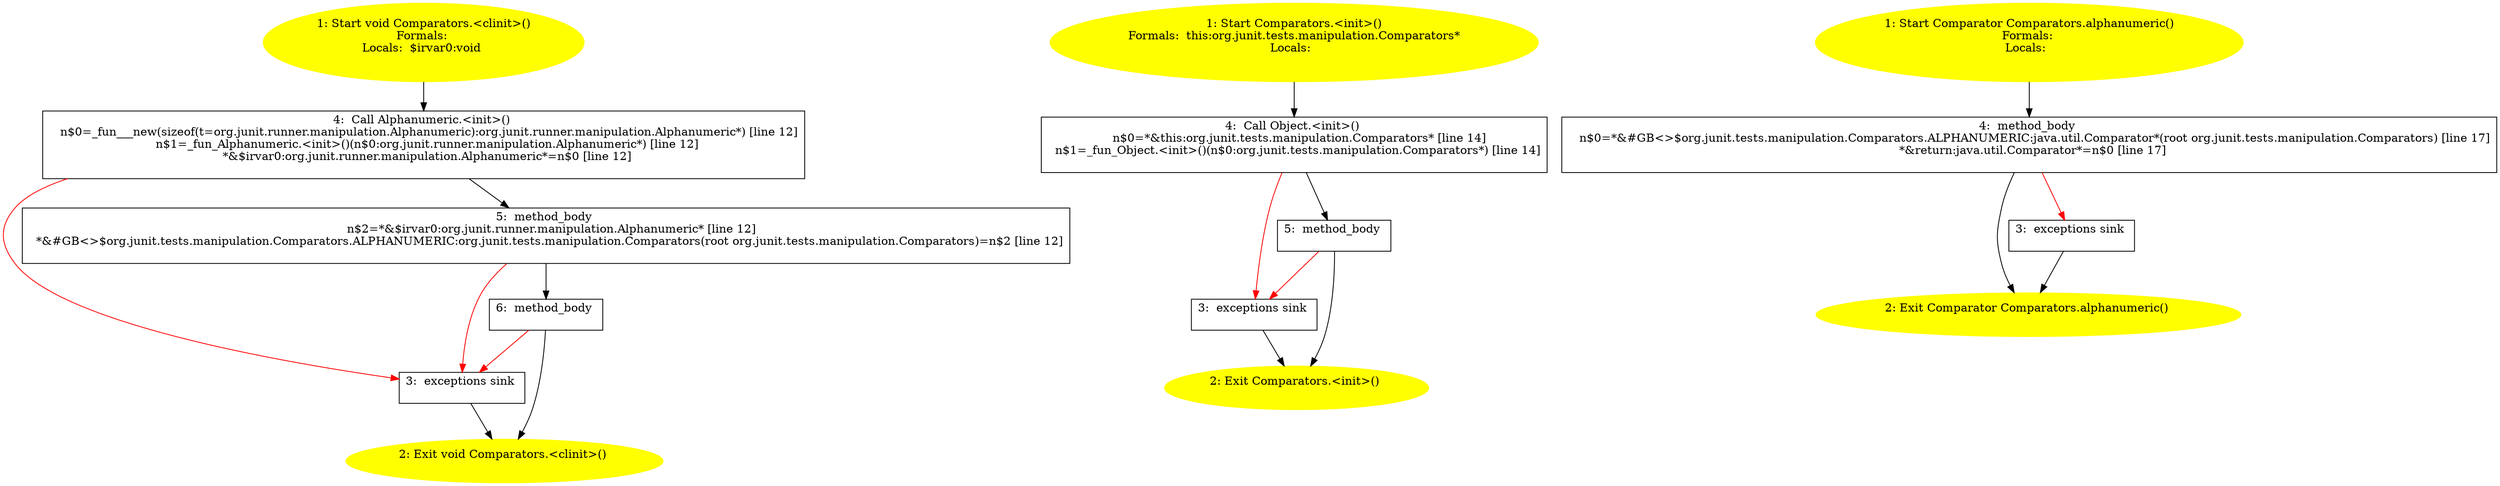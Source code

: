 /* @generated */
digraph cfg {
"org.junit.tests.manipulation.Comparators.<clinit>():void.58617e536340926900961984de642730_1" [label="1: Start void Comparators.<clinit>()\nFormals: \nLocals:  $irvar0:void \n  " color=yellow style=filled]
	

	 "org.junit.tests.manipulation.Comparators.<clinit>():void.58617e536340926900961984de642730_1" -> "org.junit.tests.manipulation.Comparators.<clinit>():void.58617e536340926900961984de642730_4" ;
"org.junit.tests.manipulation.Comparators.<clinit>():void.58617e536340926900961984de642730_2" [label="2: Exit void Comparators.<clinit>() \n  " color=yellow style=filled]
	

"org.junit.tests.manipulation.Comparators.<clinit>():void.58617e536340926900961984de642730_3" [label="3:  exceptions sink \n  " shape="box"]
	

	 "org.junit.tests.manipulation.Comparators.<clinit>():void.58617e536340926900961984de642730_3" -> "org.junit.tests.manipulation.Comparators.<clinit>():void.58617e536340926900961984de642730_2" ;
"org.junit.tests.manipulation.Comparators.<clinit>():void.58617e536340926900961984de642730_4" [label="4:  Call Alphanumeric.<init>() \n   n$0=_fun___new(sizeof(t=org.junit.runner.manipulation.Alphanumeric):org.junit.runner.manipulation.Alphanumeric*) [line 12]\n  n$1=_fun_Alphanumeric.<init>()(n$0:org.junit.runner.manipulation.Alphanumeric*) [line 12]\n  *&$irvar0:org.junit.runner.manipulation.Alphanumeric*=n$0 [line 12]\n " shape="box"]
	

	 "org.junit.tests.manipulation.Comparators.<clinit>():void.58617e536340926900961984de642730_4" -> "org.junit.tests.manipulation.Comparators.<clinit>():void.58617e536340926900961984de642730_5" ;
	 "org.junit.tests.manipulation.Comparators.<clinit>():void.58617e536340926900961984de642730_4" -> "org.junit.tests.manipulation.Comparators.<clinit>():void.58617e536340926900961984de642730_3" [color="red" ];
"org.junit.tests.manipulation.Comparators.<clinit>():void.58617e536340926900961984de642730_5" [label="5:  method_body \n   n$2=*&$irvar0:org.junit.runner.manipulation.Alphanumeric* [line 12]\n  *&#GB<>$org.junit.tests.manipulation.Comparators.ALPHANUMERIC:org.junit.tests.manipulation.Comparators(root org.junit.tests.manipulation.Comparators)=n$2 [line 12]\n " shape="box"]
	

	 "org.junit.tests.manipulation.Comparators.<clinit>():void.58617e536340926900961984de642730_5" -> "org.junit.tests.manipulation.Comparators.<clinit>():void.58617e536340926900961984de642730_6" ;
	 "org.junit.tests.manipulation.Comparators.<clinit>():void.58617e536340926900961984de642730_5" -> "org.junit.tests.manipulation.Comparators.<clinit>():void.58617e536340926900961984de642730_3" [color="red" ];
"org.junit.tests.manipulation.Comparators.<clinit>():void.58617e536340926900961984de642730_6" [label="6:  method_body \n  " shape="box"]
	

	 "org.junit.tests.manipulation.Comparators.<clinit>():void.58617e536340926900961984de642730_6" -> "org.junit.tests.manipulation.Comparators.<clinit>():void.58617e536340926900961984de642730_2" ;
	 "org.junit.tests.manipulation.Comparators.<clinit>():void.58617e536340926900961984de642730_6" -> "org.junit.tests.manipulation.Comparators.<clinit>():void.58617e536340926900961984de642730_3" [color="red" ];
"org.junit.tests.manipulation.Comparators.<init>().5065b655b7e2aec9abadf7cd51888306_1" [label="1: Start Comparators.<init>()\nFormals:  this:org.junit.tests.manipulation.Comparators*\nLocals:  \n  " color=yellow style=filled]
	

	 "org.junit.tests.manipulation.Comparators.<init>().5065b655b7e2aec9abadf7cd51888306_1" -> "org.junit.tests.manipulation.Comparators.<init>().5065b655b7e2aec9abadf7cd51888306_4" ;
"org.junit.tests.manipulation.Comparators.<init>().5065b655b7e2aec9abadf7cd51888306_2" [label="2: Exit Comparators.<init>() \n  " color=yellow style=filled]
	

"org.junit.tests.manipulation.Comparators.<init>().5065b655b7e2aec9abadf7cd51888306_3" [label="3:  exceptions sink \n  " shape="box"]
	

	 "org.junit.tests.manipulation.Comparators.<init>().5065b655b7e2aec9abadf7cd51888306_3" -> "org.junit.tests.manipulation.Comparators.<init>().5065b655b7e2aec9abadf7cd51888306_2" ;
"org.junit.tests.manipulation.Comparators.<init>().5065b655b7e2aec9abadf7cd51888306_4" [label="4:  Call Object.<init>() \n   n$0=*&this:org.junit.tests.manipulation.Comparators* [line 14]\n  n$1=_fun_Object.<init>()(n$0:org.junit.tests.manipulation.Comparators*) [line 14]\n " shape="box"]
	

	 "org.junit.tests.manipulation.Comparators.<init>().5065b655b7e2aec9abadf7cd51888306_4" -> "org.junit.tests.manipulation.Comparators.<init>().5065b655b7e2aec9abadf7cd51888306_5" ;
	 "org.junit.tests.manipulation.Comparators.<init>().5065b655b7e2aec9abadf7cd51888306_4" -> "org.junit.tests.manipulation.Comparators.<init>().5065b655b7e2aec9abadf7cd51888306_3" [color="red" ];
"org.junit.tests.manipulation.Comparators.<init>().5065b655b7e2aec9abadf7cd51888306_5" [label="5:  method_body \n  " shape="box"]
	

	 "org.junit.tests.manipulation.Comparators.<init>().5065b655b7e2aec9abadf7cd51888306_5" -> "org.junit.tests.manipulation.Comparators.<init>().5065b655b7e2aec9abadf7cd51888306_2" ;
	 "org.junit.tests.manipulation.Comparators.<init>().5065b655b7e2aec9abadf7cd51888306_5" -> "org.junit.tests.manipulation.Comparators.<init>().5065b655b7e2aec9abadf7cd51888306_3" [color="red" ];
"org.junit.tests.manipulation.Comparators.alphanumeric():java.util.Comparator.a9b0b44f2bba9ba0c6e639817a788c0e_1" [label="1: Start Comparator Comparators.alphanumeric()\nFormals: \nLocals:  \n  " color=yellow style=filled]
	

	 "org.junit.tests.manipulation.Comparators.alphanumeric():java.util.Comparator.a9b0b44f2bba9ba0c6e639817a788c0e_1" -> "org.junit.tests.manipulation.Comparators.alphanumeric():java.util.Comparator.a9b0b44f2bba9ba0c6e639817a788c0e_4" ;
"org.junit.tests.manipulation.Comparators.alphanumeric():java.util.Comparator.a9b0b44f2bba9ba0c6e639817a788c0e_2" [label="2: Exit Comparator Comparators.alphanumeric() \n  " color=yellow style=filled]
	

"org.junit.tests.manipulation.Comparators.alphanumeric():java.util.Comparator.a9b0b44f2bba9ba0c6e639817a788c0e_3" [label="3:  exceptions sink \n  " shape="box"]
	

	 "org.junit.tests.manipulation.Comparators.alphanumeric():java.util.Comparator.a9b0b44f2bba9ba0c6e639817a788c0e_3" -> "org.junit.tests.manipulation.Comparators.alphanumeric():java.util.Comparator.a9b0b44f2bba9ba0c6e639817a788c0e_2" ;
"org.junit.tests.manipulation.Comparators.alphanumeric():java.util.Comparator.a9b0b44f2bba9ba0c6e639817a788c0e_4" [label="4:  method_body \n   n$0=*&#GB<>$org.junit.tests.manipulation.Comparators.ALPHANUMERIC:java.util.Comparator*(root org.junit.tests.manipulation.Comparators) [line 17]\n  *&return:java.util.Comparator*=n$0 [line 17]\n " shape="box"]
	

	 "org.junit.tests.manipulation.Comparators.alphanumeric():java.util.Comparator.a9b0b44f2bba9ba0c6e639817a788c0e_4" -> "org.junit.tests.manipulation.Comparators.alphanumeric():java.util.Comparator.a9b0b44f2bba9ba0c6e639817a788c0e_2" ;
	 "org.junit.tests.manipulation.Comparators.alphanumeric():java.util.Comparator.a9b0b44f2bba9ba0c6e639817a788c0e_4" -> "org.junit.tests.manipulation.Comparators.alphanumeric():java.util.Comparator.a9b0b44f2bba9ba0c6e639817a788c0e_3" [color="red" ];
}
